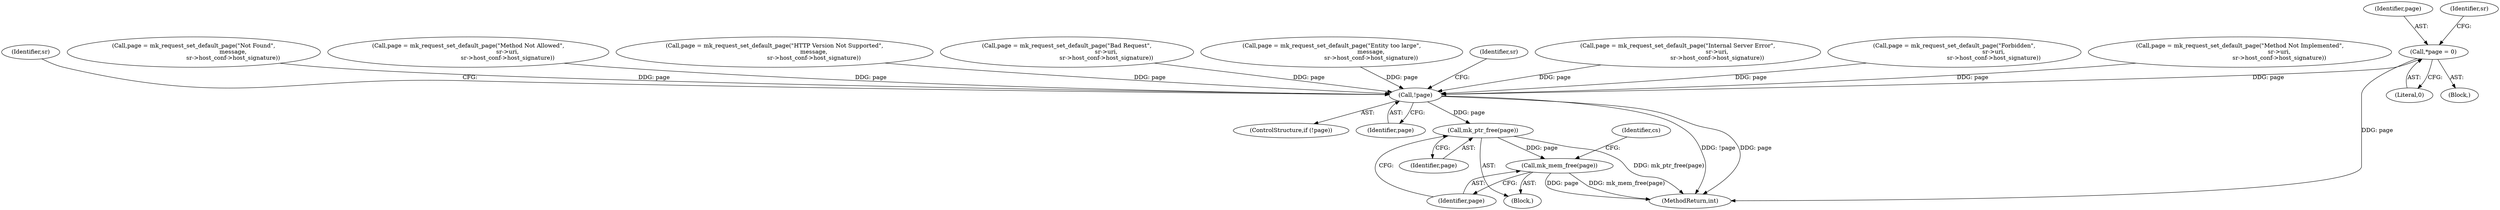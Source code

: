 digraph "0_monkey_b2d0e6f92310bb14a15aa2f8e96e1fb5379776dd@pointer" {
"1000114" [label="(Call,*page = 0)"];
"1000416" [label="(Call,!page)"];
"1000461" [label="(Call,mk_ptr_free(page))"];
"1000463" [label="(Call,mk_mem_free(page))"];
"1000462" [label="(Identifier,page)"];
"1000415" [label="(ControlStructure,if (!page))"];
"1000417" [label="(Identifier,page)"];
"1000251" [label="(Call,page = mk_request_set_default_page(\"Forbidden\",\n                                           sr->uri,\n                                           sr->host_conf->host_signature))"];
"1000332" [label="(Call,page = mk_request_set_default_page(\"Method Not Implemented\",\n                                           sr->uri,\n                                           sr->host_conf->host_signature))"];
"1000416" [label="(Call,!page)"];
"1000116" [label="(Literal,0)"];
"1000423" [label="(Identifier,sr)"];
"1000275" [label="(Call,page = mk_request_set_default_page(\"Not Found\",\n                                           message,\n                                           sr->host_conf->host_signature))"];
"1000464" [label="(Identifier,page)"];
"1000109" [label="(Block,)"];
"1000315" [label="(Call,page = mk_request_set_default_page(\"Method Not Allowed\",\n                                           sr->uri,\n                                           sr->host_conf->host_signature))"];
"1000467" [label="(Identifier,cs)"];
"1000115" [label="(Identifier,page)"];
"1000363" [label="(Call,page = mk_request_set_default_page(\"HTTP Version Not Supported\",\n                                           message,\n                                           sr->host_conf->host_signature))"];
"1000237" [label="(Call,page = mk_request_set_default_page(\"Bad Request\",\n                                           sr->uri,\n                                           sr->host_conf->host_signature))"];
"1000300" [label="(Call,page = mk_request_set_default_page(\"Entity too large\",\n                                           message,\n                                           sr->host_conf->host_signature))"];
"1000432" [label="(Identifier,sr)"];
"1000444" [label="(Block,)"];
"1000472" [label="(MethodReturn,int)"];
"1000121" [label="(Identifier,sr)"];
"1000114" [label="(Call,*page = 0)"];
"1000463" [label="(Call,mk_mem_free(page))"];
"1000461" [label="(Call,mk_ptr_free(page))"];
"1000346" [label="(Call,page = mk_request_set_default_page(\"Internal Server Error\",\n                                           sr->uri,\n                                           sr->host_conf->host_signature))"];
"1000114" -> "1000109"  [label="AST: "];
"1000114" -> "1000116"  [label="CFG: "];
"1000115" -> "1000114"  [label="AST: "];
"1000116" -> "1000114"  [label="AST: "];
"1000121" -> "1000114"  [label="CFG: "];
"1000114" -> "1000472"  [label="DDG: page"];
"1000114" -> "1000416"  [label="DDG: page"];
"1000416" -> "1000415"  [label="AST: "];
"1000416" -> "1000417"  [label="CFG: "];
"1000417" -> "1000416"  [label="AST: "];
"1000423" -> "1000416"  [label="CFG: "];
"1000432" -> "1000416"  [label="CFG: "];
"1000416" -> "1000472"  [label="DDG: !page"];
"1000416" -> "1000472"  [label="DDG: page"];
"1000332" -> "1000416"  [label="DDG: page"];
"1000363" -> "1000416"  [label="DDG: page"];
"1000315" -> "1000416"  [label="DDG: page"];
"1000237" -> "1000416"  [label="DDG: page"];
"1000251" -> "1000416"  [label="DDG: page"];
"1000300" -> "1000416"  [label="DDG: page"];
"1000275" -> "1000416"  [label="DDG: page"];
"1000346" -> "1000416"  [label="DDG: page"];
"1000416" -> "1000461"  [label="DDG: page"];
"1000461" -> "1000444"  [label="AST: "];
"1000461" -> "1000462"  [label="CFG: "];
"1000462" -> "1000461"  [label="AST: "];
"1000464" -> "1000461"  [label="CFG: "];
"1000461" -> "1000472"  [label="DDG: mk_ptr_free(page)"];
"1000461" -> "1000463"  [label="DDG: page"];
"1000463" -> "1000444"  [label="AST: "];
"1000463" -> "1000464"  [label="CFG: "];
"1000464" -> "1000463"  [label="AST: "];
"1000467" -> "1000463"  [label="CFG: "];
"1000463" -> "1000472"  [label="DDG: mk_mem_free(page)"];
"1000463" -> "1000472"  [label="DDG: page"];
}
